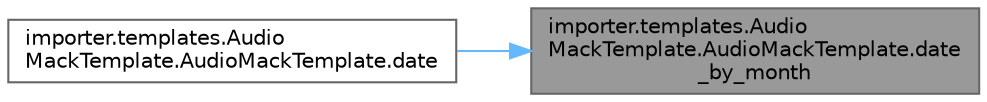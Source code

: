 digraph "importer.templates.AudioMackTemplate.AudioMackTemplate.date_by_month"
{
 // LATEX_PDF_SIZE
  bgcolor="transparent";
  edge [fontname=Helvetica,fontsize=10,labelfontname=Helvetica,labelfontsize=10];
  node [fontname=Helvetica,fontsize=10,shape=box,height=0.2,width=0.4];
  rankdir="RL";
  Node1 [id="Node000001",label="importer.templates.Audio\lMackTemplate.AudioMackTemplate.date\l_by_month",height=0.2,width=0.4,color="gray40", fillcolor="grey60", style="filled", fontcolor="black",tooltip=" "];
  Node1 -> Node2 [id="edge1_Node000001_Node000002",dir="back",color="steelblue1",style="solid",tooltip=" "];
  Node2 [id="Node000002",label="importer.templates.Audio\lMackTemplate.AudioMackTemplate.date",height=0.2,width=0.4,color="grey40", fillcolor="white", style="filled",URL="$classimporter_1_1templates_1_1_audio_mack_template_1_1_audio_mack_template.html#a786a6b0961116f0338ee0eeae3428077",tooltip=" "];
}
